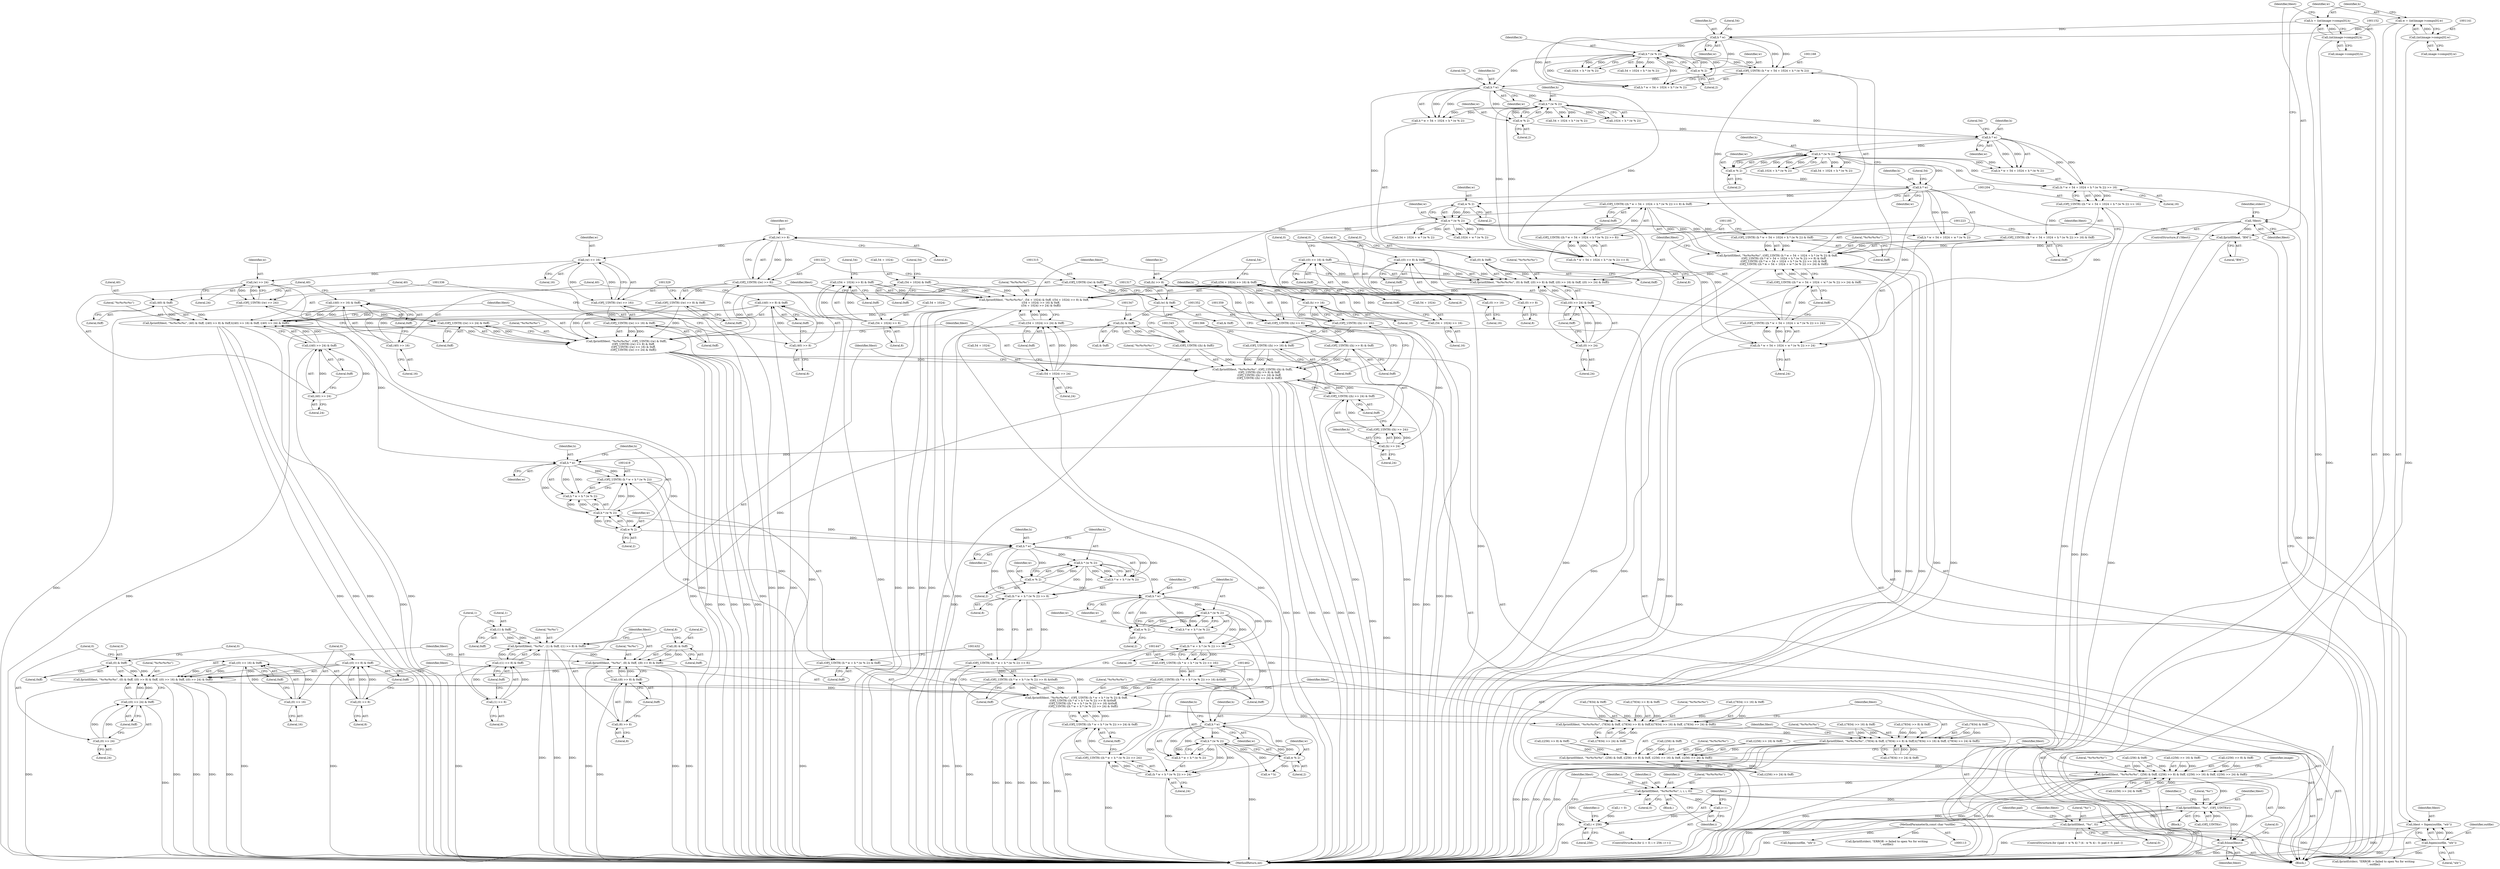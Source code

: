digraph "0_openjpeg_15f081c89650dccee4aa4ae66f614c3fdb268767_3@API" {
"1001414" [label="(Call,fprintf(fdest, \"%c%c%c%c\", (OPJ_UINT8) (h * w + h * (w % 2)) & 0xff,\n                (OPJ_UINT8) ((h * w + h * (w % 2)) >> 8) &\t0xff,\n                (OPJ_UINT8) ((h * w + h * (w % 2)) >> 16) &\t0xff,\n                (OPJ_UINT8) ((h * w + h * (w % 2)) >> 24) & 0xff))"];
"1001393" [label="(Call,fprintf(fdest, \"%c%c%c%c\", (0) & 0xff, ((0) >> 8) & 0xff, ((0) >> 16) & 0xff, ((0) >> 24) & 0xff))"];
"1001382" [label="(Call,fprintf(fdest, \"%c%c\", (8) & 0xff, ((8) >> 8) & 0xff))"];
"1001371" [label="(Call,fprintf(fdest, \"%c%c\", (1) & 0xff, ((1) >> 8) & 0xff))"];
"1001341" [label="(Call,fprintf(fdest, \"%c%c%c%c\", (OPJ_UINT8) ((h) & 0xff),\n                (OPJ_UINT8) ((h) >> 8) & 0xff,\n                (OPJ_UINT8) ((h) >> 16) & 0xff,\n                (OPJ_UINT8) ((h) >> 24) & 0xff))"];
"1001311" [label="(Call,fprintf(fdest, \"%c%c%c%c\", (OPJ_UINT8) ((w) & 0xff),\n                (OPJ_UINT8) ((w) >> 8) & 0xff,\n                (OPJ_UINT8) ((w) >> 16) & 0xff,\n                (OPJ_UINT8) ((w) >> 24) & 0xff))"];
"1001290" [label="(Call,fprintf(fdest, \"%c%c%c%c\", (40) & 0xff, ((40) >> 8) & 0xff,\t((40) >> 16) & 0xff, ((40) >> 24) & 0xff))"];
"1001261" [label="(Call,fprintf(fdest, \"%c%c%c%c\", (54 + 1024) & 0xff, ((54 + 1024) >> 8) & 0xff,\n                ((54 + 1024) >> 16) & 0xff,\n                ((54 + 1024) >> 24) & 0xff))"];
"1001240" [label="(Call,fprintf(fdest, \"%c%c%c%c\", (0) & 0xff, ((0) >> 8) & 0xff, ((0) >> 16) & 0xff, ((0) >> 24) & 0xff))"];
"1001163" [label="(Call,fprintf(fdest, \"%c%c%c%c\", (OPJ_UINT8) (h * w + 54 + 1024 + h * (w % 2)) & 0xff,\n                (OPJ_UINT8) ((h * w + 54 + 1024 + h * (w % 2)) >> 8) & 0xff,\n                (OPJ_UINT8) ((h * w + 54 + 1024 + h * (w % 2)) >> 16) & 0xff,\n                (OPJ_UINT8) ((h * w + 54 + 1024 + w * (w % 2)) >> 24) & 0xff))"];
"1001160" [label="(Call,fprintf(fdest, \"BM\"))"];
"1001129" [label="(Call,!fdest)"];
"1001123" [label="(Call,fdest = fopen(outfile, \"wb\"))"];
"1001125" [label="(Call,fopen(outfile, \"wb\"))"];
"1000115" [label="(MethodParameterIn,const char *outfile)"];
"1001166" [label="(Call,(OPJ_UINT8) (h * w + 54 + 1024 + h * (w % 2)) & 0xff)"];
"1001167" [label="(Call,(OPJ_UINT8) (h * w + 54 + 1024 + h * (w % 2)))"];
"1001170" [label="(Call,h * w)"];
"1001149" [label="(Call,h = (int)image->comps[0].h)"];
"1001151" [label="(Call,(int)image->comps[0].h)"];
"1001138" [label="(Call,w = (int)image->comps[0].w)"];
"1001140" [label="(Call,(int)image->comps[0].w)"];
"1001177" [label="(Call,h * (w % 2))"];
"1001179" [label="(Call,w % 2)"];
"1001183" [label="(Call,(OPJ_UINT8) ((h * w + 54 + 1024 + h * (w % 2)) >> 8) & 0xff)"];
"1001184" [label="(Call,(OPJ_UINT8) ((h * w + 54 + 1024 + h * (w % 2)) >> 8))"];
"1001186" [label="(Call,(h * w + 54 + 1024 + h * (w % 2)) >> 8)"];
"1001188" [label="(Call,h * w)"];
"1001195" [label="(Call,h * (w % 2))"];
"1001197" [label="(Call,w % 2)"];
"1001202" [label="(Call,(OPJ_UINT8) ((h * w + 54 + 1024 + h * (w % 2)) >> 16) & 0xff)"];
"1001203" [label="(Call,(OPJ_UINT8) ((h * w + 54 + 1024 + h * (w % 2)) >> 16))"];
"1001205" [label="(Call,(h * w + 54 + 1024 + h * (w % 2)) >> 16)"];
"1001207" [label="(Call,h * w)"];
"1001214" [label="(Call,h * (w % 2))"];
"1001216" [label="(Call,w % 2)"];
"1001221" [label="(Call,(OPJ_UINT8) ((h * w + 54 + 1024 + w * (w % 2)) >> 24) & 0xff)"];
"1001222" [label="(Call,(OPJ_UINT8) ((h * w + 54 + 1024 + w * (w % 2)) >> 24))"];
"1001224" [label="(Call,(h * w + 54 + 1024 + w * (w % 2)) >> 24)"];
"1001226" [label="(Call,h * w)"];
"1001233" [label="(Call,w * (w % 2))"];
"1001235" [label="(Call,w % 2)"];
"1001243" [label="(Call,(0) & 0xff)"];
"1001246" [label="(Call,((0) >> 8) & 0xff)"];
"1001247" [label="(Call,(0) >> 8)"];
"1001251" [label="(Call,((0) >> 16) & 0xff)"];
"1001252" [label="(Call,(0) >> 16)"];
"1001256" [label="(Call,((0) >> 24) & 0xff)"];
"1001257" [label="(Call,(0) >> 24)"];
"1001264" [label="(Call,(54 + 1024) & 0xff)"];
"1001269" [label="(Call,((54 + 1024) >> 8) & 0xff)"];
"1001270" [label="(Call,(54 + 1024) >> 8)"];
"1001276" [label="(Call,((54 + 1024) >> 16) & 0xff)"];
"1001277" [label="(Call,(54 + 1024) >> 16)"];
"1001283" [label="(Call,((54 + 1024) >> 24) & 0xff)"];
"1001284" [label="(Call,(54 + 1024) >> 24)"];
"1001293" [label="(Call,(40) & 0xff)"];
"1001296" [label="(Call,((40) >> 8) & 0xff)"];
"1001297" [label="(Call,(40) >> 8)"];
"1001301" [label="(Call,((40) >> 16) & 0xff)"];
"1001302" [label="(Call,(40) >> 16)"];
"1001306" [label="(Call,((40) >> 24) & 0xff)"];
"1001307" [label="(Call,(40) >> 24)"];
"1001314" [label="(Call,(OPJ_UINT8) ((w) & 0xff))"];
"1001316" [label="(Call,(w) & 0xff)"];
"1001320" [label="(Call,(OPJ_UINT8) ((w) >> 8) & 0xff)"];
"1001321" [label="(Call,(OPJ_UINT8) ((w) >> 8))"];
"1001323" [label="(Call,(w) >> 8)"];
"1001327" [label="(Call,(OPJ_UINT8) ((w) >> 16) & 0xff)"];
"1001328" [label="(Call,(OPJ_UINT8) ((w) >> 16))"];
"1001330" [label="(Call,(w) >> 16)"];
"1001334" [label="(Call,(OPJ_UINT8) ((w) >> 24) & 0xff)"];
"1001335" [label="(Call,(OPJ_UINT8) ((w) >> 24))"];
"1001337" [label="(Call,(w) >> 24)"];
"1001344" [label="(Call,(OPJ_UINT8) ((h) & 0xff))"];
"1001346" [label="(Call,(h) & 0xff)"];
"1001350" [label="(Call,(OPJ_UINT8) ((h) >> 8) & 0xff)"];
"1001351" [label="(Call,(OPJ_UINT8) ((h) >> 8))"];
"1001353" [label="(Call,(h) >> 8)"];
"1001357" [label="(Call,(OPJ_UINT8) ((h) >> 16) & 0xff)"];
"1001358" [label="(Call,(OPJ_UINT8) ((h) >> 16))"];
"1001360" [label="(Call,(h) >> 16)"];
"1001364" [label="(Call,(OPJ_UINT8) ((h) >> 24) & 0xff)"];
"1001365" [label="(Call,(OPJ_UINT8) ((h) >> 24))"];
"1001367" [label="(Call,(h) >> 24)"];
"1001374" [label="(Call,(1) & 0xff)"];
"1001377" [label="(Call,((1) >> 8) & 0xff)"];
"1001378" [label="(Call,(1) >> 8)"];
"1001385" [label="(Call,(8) & 0xff)"];
"1001388" [label="(Call,((8) >> 8) & 0xff)"];
"1001389" [label="(Call,(8) >> 8)"];
"1001396" [label="(Call,(0) & 0xff)"];
"1001399" [label="(Call,((0) >> 8) & 0xff)"];
"1001400" [label="(Call,(0) >> 8)"];
"1001404" [label="(Call,((0) >> 16) & 0xff)"];
"1001405" [label="(Call,(0) >> 16)"];
"1001409" [label="(Call,((0) >> 24) & 0xff)"];
"1001410" [label="(Call,(0) >> 24)"];
"1001417" [label="(Call,(OPJ_UINT8) (h * w + h * (w % 2)) & 0xff)"];
"1001418" [label="(Call,(OPJ_UINT8) (h * w + h * (w % 2)))"];
"1001421" [label="(Call,h * w)"];
"1001424" [label="(Call,h * (w % 2))"];
"1001426" [label="(Call,w % 2)"];
"1001430" [label="(Call,(OPJ_UINT8) ((h * w + h * (w % 2)) >> 8) &\t0xff)"];
"1001431" [label="(Call,(OPJ_UINT8) ((h * w + h * (w % 2)) >> 8))"];
"1001433" [label="(Call,(h * w + h * (w % 2)) >> 8)"];
"1001435" [label="(Call,h * w)"];
"1001438" [label="(Call,h * (w % 2))"];
"1001440" [label="(Call,w % 2)"];
"1001445" [label="(Call,(OPJ_UINT8) ((h * w + h * (w % 2)) >> 16) &\t0xff)"];
"1001446" [label="(Call,(OPJ_UINT8) ((h * w + h * (w % 2)) >> 16))"];
"1001448" [label="(Call,(h * w + h * (w % 2)) >> 16)"];
"1001450" [label="(Call,h * w)"];
"1001453" [label="(Call,h * (w % 2))"];
"1001455" [label="(Call,w % 2)"];
"1001460" [label="(Call,(OPJ_UINT8) ((h * w + h * (w % 2)) >> 24) & 0xff)"];
"1001461" [label="(Call,(OPJ_UINT8) ((h * w + h * (w % 2)) >> 24))"];
"1001463" [label="(Call,(h * w + h * (w % 2)) >> 24)"];
"1001465" [label="(Call,h * w)"];
"1001468" [label="(Call,h * (w % 2))"];
"1001470" [label="(Call,w % 2)"];
"1001475" [label="(Call,fprintf(fdest, \"%c%c%c%c\", (7834) & 0xff, ((7834) >> 8) & 0xff,\t((7834) >> 16) & 0xff, ((7834) >> 24) & 0xff))"];
"1001496" [label="(Call,fprintf(fdest, \"%c%c%c%c\", (7834) & 0xff, ((7834) >> 8) & 0xff,\t((7834) >> 16) & 0xff, ((7834) >> 24) & 0xff))"];
"1001517" [label="(Call,fprintf(fdest, \"%c%c%c%c\", (256) & 0xff, ((256) >> 8) & 0xff, ((256) >> 16) & 0xff, ((256) >> 24) & 0xff))"];
"1001538" [label="(Call,fprintf(fdest, \"%c%c%c%c\", (256) & 0xff, ((256) >> 8) & 0xff, ((256) >> 16) & 0xff, ((256) >> 24) & 0xff))"];
"1001606" [label="(Call,fprintf(fdest, \"%c%c%c%c\", i, i, i, 0))"];
"1001603" [label="(Call,i++)"];
"1001600" [label="(Call,i < 256)"];
"1001702" [label="(Call,fprintf(fdest, \"%c\", (OPJ_UINT8)r))"];
"1001735" [label="(Call,fprintf(fdest, \"%c\", 0))"];
"1001739" [label="(Call,fclose(fdest))"];
"1001192" [label="(Literal,54)"];
"1001416" [label="(Literal,\"%c%c%c%c\")"];
"1001737" [label="(Literal,\"%c\")"];
"1001496" [label="(Call,fprintf(fdest, \"%c%c%c%c\", (7834) & 0xff, ((7834) >> 8) & 0xff,\t((7834) >> 16) & 0xff, ((7834) >> 24) & 0xff))"];
"1001124" [label="(Identifier,fdest)"];
"1001541" [label="(Call,(256) & 0xff)"];
"1001228" [label="(Identifier,w)"];
"1001125" [label="(Call,fopen(outfile, \"wb\"))"];
"1001227" [label="(Identifier,h)"];
"1001212" [label="(Call,1024 + h * (w % 2))"];
"1001421" [label="(Call,h * w)"];
"1001615" [label="(Identifier,i)"];
"1001164" [label="(Identifier,fdest)"];
"1001169" [label="(Call,h * w + 54 + 1024 + h * (w % 2))"];
"1001253" [label="(Literal,0)"];
"1001293" [label="(Call,(40) & 0xff)"];
"1001497" [label="(Identifier,fdest)"];
"1001200" [label="(Literal,8)"];
"1001499" [label="(Call,(7834) & 0xff)"];
"1001367" [label="(Call,(h) >> 24)"];
"1001423" [label="(Identifier,w)"];
"1001257" [label="(Call,(0) >> 24)"];
"1001540" [label="(Literal,\"%c%c%c%c\")"];
"1001425" [label="(Identifier,h)"];
"1001165" [label="(Literal,\"%c%c%c%c\")"];
"1001703" [label="(Identifier,fdest)"];
"1001292" [label="(Literal,\"%c%c%c%c\")"];
"1001274" [label="(Literal,8)"];
"1001339" [label="(Literal,24)"];
"1001434" [label="(Call,h * w + h * (w % 2))"];
"1001163" [label="(Call,fprintf(fdest, \"%c%c%c%c\", (OPJ_UINT8) (h * w + 54 + 1024 + h * (w % 2)) & 0xff,\n                (OPJ_UINT8) ((h * w + 54 + 1024 + h * (w % 2)) >> 8) & 0xff,\n                (OPJ_UINT8) ((h * w + 54 + 1024 + h * (w % 2)) >> 16) & 0xff,\n                (OPJ_UINT8) ((h * w + 54 + 1024 + w * (w % 2)) >> 24) & 0xff))"];
"1000256" [label="(Call,fopen(outfile, \"wb\"))"];
"1001467" [label="(Identifier,w)"];
"1001384" [label="(Literal,\"%c%c\")"];
"1001199" [label="(Literal,2)"];
"1001271" [label="(Call,54 + 1024)"];
"1001351" [label="(Call,(OPJ_UINT8) ((h) >> 8))"];
"1001203" [label="(Call,(OPJ_UINT8) ((h * w + 54 + 1024 + h * (w % 2)) >> 16))"];
"1001478" [label="(Call,(7834) & 0xff)"];
"1001518" [label="(Identifier,fdest)"];
"1001378" [label="(Call,(1) >> 8)"];
"1001314" [label="(Call,(OPJ_UINT8) ((w) & 0xff))"];
"1001202" [label="(Call,(OPJ_UINT8) ((h * w + 54 + 1024 + h * (w % 2)) >> 16) & 0xff)"];
"1001383" [label="(Identifier,fdest)"];
"1001335" [label="(Call,(OPJ_UINT8) ((w) >> 24))"];
"1001498" [label="(Literal,\"%c%c%c%c\")"];
"1001348" [label="(Call,& 0xff)"];
"1001153" [label="(Call,image->comps[0].h)"];
"1001431" [label="(Call,(OPJ_UINT8) ((h * w + h * (w % 2)) >> 8))"];
"1001245" [label="(Literal,0xff)"];
"1001196" [label="(Identifier,h)"];
"1001297" [label="(Call,(40) >> 8)"];
"1001405" [label="(Call,(0) >> 16)"];
"1001481" [label="(Call,((7834) >> 8) & 0xff)"];
"1001285" [label="(Call,54 + 1024)"];
"1001128" [label="(ControlStructure,if (!fdest))"];
"1001350" [label="(Call,(OPJ_UINT8) ((h) >> 8) & 0xff)"];
"1001244" [label="(Literal,0)"];
"1001256" [label="(Call,((0) >> 24) & 0xff)"];
"1001426" [label="(Call,w % 2)"];
"1001624" [label="(Block,)"];
"1001222" [label="(Call,(OPJ_UINT8) ((h * w + 54 + 1024 + w * (w % 2)) >> 24))"];
"1001275" [label="(Literal,0xff)"];
"1001360" [label="(Call,(h) >> 16)"];
"1001160" [label="(Call,fprintf(fdest, \"BM\"))"];
"1001183" [label="(Call,(OPJ_UINT8) ((h * w + 54 + 1024 + h * (w % 2)) >> 8) & 0xff)"];
"1001198" [label="(Identifier,w)"];
"1001259" [label="(Literal,24)"];
"1001413" [label="(Literal,0xff)"];
"1001474" [label="(Literal,0xff)"];
"1001402" [label="(Literal,8)"];
"1001265" [label="(Call,54 + 1024)"];
"1001133" [label="(Identifier,stderr)"];
"1001161" [label="(Identifier,fdest)"];
"1001377" [label="(Call,((1) >> 8) & 0xff)"];
"1001420" [label="(Call,h * w + h * (w % 2))"];
"1001140" [label="(Call,(int)image->comps[0].w)"];
"1001229" [label="(Call,54 + 1024 + w * (w % 2))"];
"1001288" [label="(Literal,24)"];
"1001251" [label="(Call,((0) >> 16) & 0xff)"];
"1001358" [label="(Call,(OPJ_UINT8) ((h) >> 16))"];
"1001209" [label="(Identifier,w)"];
"1001554" [label="(Call,((256) >> 24) & 0xff)"];
"1001231" [label="(Call,1024 + w * (w % 2))"];
"1001289" [label="(Literal,0xff)"];
"1001219" [label="(Literal,16)"];
"1001395" [label="(Literal,\"%c%c%c%c\")"];
"1001507" [label="(Call,((7834) >> 16) & 0xff)"];
"1001386" [label="(Literal,8)"];
"1001717" [label="(ControlStructure,for ((pad = w % 4) ? (4 - w % 4) : 0; pad > 0; pad--))"];
"1001182" [label="(Literal,0xff)"];
"1001283" [label="(Call,((54 + 1024) >> 24) & 0xff)"];
"1001452" [label="(Identifier,w)"];
"1001270" [label="(Call,(54 + 1024) >> 8)"];
"1001248" [label="(Literal,0)"];
"1001502" [label="(Call,((7834) >> 8) & 0xff)"];
"1001429" [label="(Literal,0xff)"];
"1001341" [label="(Call,fprintf(fdest, \"%c%c%c%c\", (OPJ_UINT8) ((h) & 0xff),\n                (OPJ_UINT8) ((h) >> 8) & 0xff,\n                (OPJ_UINT8) ((h) >> 16) & 0xff,\n                (OPJ_UINT8) ((h) >> 24) & 0xff))"];
"1001323" [label="(Call,(w) >> 8)"];
"1001449" [label="(Call,h * w + h * (w % 2))"];
"1001539" [label="(Identifier,fdest)"];
"1001455" [label="(Call,w % 2)"];
"1001407" [label="(Literal,16)"];
"1001252" [label="(Call,(0) >> 16)"];
"1001412" [label="(Literal,24)"];
"1001739" [label="(Call,fclose(fdest))"];
"1001342" [label="(Identifier,fdest)"];
"1001371" [label="(Call,fprintf(fdest, \"%c%c\", (1) & 0xff, ((1) >> 8) & 0xff))"];
"1001142" [label="(Call,image->comps[0].w)"];
"1001290" [label="(Call,fprintf(fdest, \"%c%c%c%c\", (40) & 0xff, ((40) >> 8) & 0xff,\t((40) >> 16) & 0xff, ((40) >> 24) & 0xff))"];
"1001380" [label="(Literal,8)"];
"1001181" [label="(Literal,2)"];
"1001308" [label="(Literal,40)"];
"1001712" [label="(Identifier,i)"];
"1001241" [label="(Identifier,fdest)"];
"1001325" [label="(Literal,8)"];
"1001437" [label="(Identifier,w)"];
"1001602" [label="(Literal,256)"];
"1001368" [label="(Identifier,h)"];
"1001415" [label="(Identifier,fdest)"];
"1001340" [label="(Literal,0xff)"];
"1001238" [label="(Literal,24)"];
"1001387" [label="(Literal,0xff)"];
"1001470" [label="(Call,w % 2)"];
"1001512" [label="(Call,((7834) >> 24) & 0xff)"];
"1001149" [label="(Call,h = (int)image->comps[0].h)"];
"1001130" [label="(Identifier,fdest)"];
"1001175" [label="(Call,1024 + h * (w % 2))"];
"1001263" [label="(Literal,\"%c%c%c%c\")"];
"1001533" [label="(Call,((256) >> 24) & 0xff)"];
"1001320" [label="(Call,(OPJ_UINT8) ((w) >> 8) & 0xff)"];
"1001743" [label="(MethodReturn,int)"];
"1001406" [label="(Literal,0)"];
"1001363" [label="(Literal,0xff)"];
"1001606" [label="(Call,fprintf(fdest, \"%c%c%c%c\", i, i, i, 0))"];
"1001491" [label="(Call,((7834) >> 24) & 0xff)"];
"1001608" [label="(Literal,\"%c%c%c%c\")"];
"1001520" [label="(Call,(256) & 0xff)"];
"1001365" [label="(Call,(OPJ_UINT8) ((h) >> 24))"];
"1001201" [label="(Literal,0xff)"];
"1001433" [label="(Call,(h * w + h * (w % 2)) >> 8)"];
"1001357" [label="(Call,(OPJ_UINT8) ((h) >> 16) & 0xff)"];
"1001328" [label="(Call,(OPJ_UINT8) ((w) >> 16))"];
"1001424" [label="(Call,h * (w % 2))"];
"1001132" [label="(Call,fprintf(stderr, \"ERROR -> failed to open %s for writing\n\", outfile))"];
"1001398" [label="(Literal,0xff)"];
"1001127" [label="(Literal,\"wb\")"];
"1001393" [label="(Call,fprintf(fdest, \"%c%c%c%c\", (0) & 0xff, ((0) >> 8) & 0xff, ((0) >> 16) & 0xff, ((0) >> 24) & 0xff))"];
"1001191" [label="(Call,54 + 1024 + h * (w % 2))"];
"1001418" [label="(Call,(OPJ_UINT8) (h * w + h * (w % 2)))"];
"1001742" [label="(Literal,0)"];
"1001301" [label="(Call,((40) >> 16) & 0xff)"];
"1001211" [label="(Literal,54)"];
"1001549" [label="(Call,((256) >> 16) & 0xff)"];
"1001477" [label="(Literal,\"%c%c%c%c\")"];
"1001215" [label="(Identifier,h)"];
"1001225" [label="(Call,h * w + 54 + 1024 + w * (w % 2))"];
"1001311" [label="(Call,fprintf(fdest, \"%c%c%c%c\", (OPJ_UINT8) ((w) & 0xff),\n                (OPJ_UINT8) ((w) >> 8) & 0xff,\n                (OPJ_UINT8) ((w) >> 16) & 0xff,\n                (OPJ_UINT8) ((w) >> 24) & 0xff))"];
"1001390" [label="(Literal,8)"];
"1001382" [label="(Call,fprintf(fdest, \"%c%c\", (8) & 0xff, ((8) >> 8) & 0xff))"];
"1001439" [label="(Identifier,h)"];
"1001450" [label="(Call,h * w)"];
"1001376" [label="(Literal,0xff)"];
"1001422" [label="(Identifier,h)"];
"1001210" [label="(Call,54 + 1024 + h * (w % 2))"];
"1001356" [label="(Literal,0xff)"];
"1001475" [label="(Call,fprintf(fdest, \"%c%c%c%c\", (7834) & 0xff, ((7834) >> 8) & 0xff,\t((7834) >> 16) & 0xff, ((7834) >> 24) & 0xff))"];
"1001372" [label="(Identifier,fdest)"];
"1001600" [label="(Call,i < 256)"];
"1001246" [label="(Call,((0) >> 8) & 0xff)"];
"1001611" [label="(Identifier,i)"];
"1001206" [label="(Call,h * w + 54 + 1024 + h * (w % 2))"];
"1001122" [label="(Block,)"];
"1001385" [label="(Call,(8) & 0xff)"];
"1001381" [label="(Literal,0xff)"];
"1001332" [label="(Literal,16)"];
"1001190" [label="(Identifier,w)"];
"1001338" [label="(Identifier,w)"];
"1001236" [label="(Identifier,w)"];
"1001337" [label="(Call,(w) >> 24)"];
"1001331" [label="(Identifier,w)"];
"1001234" [label="(Identifier,w)"];
"1001295" [label="(Literal,0xff)"];
"1001258" [label="(Literal,0)"];
"1001126" [label="(Identifier,outfile)"];
"1001408" [label="(Literal,0xff)"];
"1001604" [label="(Identifier,i)"];
"1001216" [label="(Call,w % 2)"];
"1001476" [label="(Identifier,fdest)"];
"1001260" [label="(Literal,0xff)"];
"1001603" [label="(Call,i++)"];
"1001276" [label="(Call,((54 + 1024) >> 16) & 0xff)"];
"1001596" [label="(ControlStructure,for (i = 0; i < 256; i++))"];
"1001456" [label="(Identifier,w)"];
"1001391" [label="(Literal,8)"];
"1001735" [label="(Call,fprintf(fdest, \"%c\", 0))"];
"1001330" [label="(Call,(w) >> 16)"];
"1001597" [label="(Call,i = 0)"];
"1001473" [label="(Literal,24)"];
"1001442" [label="(Literal,2)"];
"1001302" [label="(Call,(40) >> 16)"];
"1001247" [label="(Call,(0) >> 8)"];
"1001226" [label="(Call,h * w)"];
"1001264" [label="(Call,(54 + 1024) & 0xff)"];
"1001472" [label="(Literal,2)"];
"1001458" [label="(Literal,16)"];
"1001538" [label="(Call,fprintf(fdest, \"%c%c%c%c\", (256) & 0xff, ((256) >> 8) & 0xff, ((256) >> 16) & 0xff, ((256) >> 24) & 0xff))"];
"1001463" [label="(Call,(h * w + h * (w % 2)) >> 24)"];
"1001609" [label="(Identifier,i)"];
"1001430" [label="(Call,(OPJ_UINT8) ((h * w + h * (w % 2)) >> 8) &\t0xff)"];
"1001370" [label="(Literal,0xff)"];
"1001303" [label="(Literal,40)"];
"1001411" [label="(Literal,0)"];
"1001343" [label="(Literal,\"%c%c%c%c\")"];
"1001278" [label="(Call,54 + 1024)"];
"1001240" [label="(Call,fprintf(fdest, \"%c%c%c%c\", (0) & 0xff, ((0) >> 8) & 0xff, ((0) >> 16) & 0xff, ((0) >> 24) & 0xff))"];
"1001268" [label="(Literal,0xff)"];
"1001166" [label="(Call,(OPJ_UINT8) (h * w + 54 + 1024 + h * (w % 2)) & 0xff)"];
"1001195" [label="(Call,h * (w % 2))"];
"1001299" [label="(Literal,8)"];
"1001346" [label="(Call,(h) & 0xff)"];
"1001217" [label="(Identifier,w)"];
"1001457" [label="(Literal,2)"];
"1001207" [label="(Call,h * w)"];
"1001702" [label="(Call,fprintf(fdest, \"%c\", (OPJ_UINT8)r))"];
"1001139" [label="(Identifier,w)"];
"1001326" [label="(Literal,0xff)"];
"1001460" [label="(Call,(OPJ_UINT8) ((h * w + h * (w % 2)) >> 24) & 0xff)"];
"1001401" [label="(Literal,0)"];
"1001242" [label="(Literal,\"%c%c%c%c\")"];
"1001403" [label="(Literal,0xff)"];
"1001300" [label="(Literal,0xff)"];
"1001344" [label="(Call,(OPJ_UINT8) ((h) & 0xff))"];
"1001519" [label="(Literal,\"%c%c%c%c\")"];
"1001392" [label="(Literal,0xff)"];
"1001705" [label="(Call,(OPJ_UINT8)r)"];
"1001189" [label="(Identifier,h)"];
"1001186" [label="(Call,(h * w + 54 + 1024 + h * (w % 2)) >> 8)"];
"1001436" [label="(Identifier,h)"];
"1001305" [label="(Literal,0xff)"];
"1001277" [label="(Call,(54 + 1024) >> 16)"];
"1001353" [label="(Call,(h) >> 8)"];
"1001324" [label="(Identifier,w)"];
"1001309" [label="(Literal,24)"];
"1001177" [label="(Call,h * (w % 2))"];
"1001369" [label="(Literal,24)"];
"1001414" [label="(Call,fprintf(fdest, \"%c%c%c%c\", (OPJ_UINT8) (h * w + h * (w % 2)) & 0xff,\n                (OPJ_UINT8) ((h * w + h * (w % 2)) >> 8) &\t0xff,\n                (OPJ_UINT8) ((h * w + h * (w % 2)) >> 16) &\t0xff,\n                (OPJ_UINT8) ((h * w + h * (w % 2)) >> 24) & 0xff))"];
"1001334" [label="(Call,(OPJ_UINT8) ((w) >> 24) & 0xff)"];
"1001239" [label="(Literal,0xff)"];
"1001440" [label="(Call,w % 2)"];
"1001409" [label="(Call,((0) >> 24) & 0xff)"];
"1001167" [label="(Call,(OPJ_UINT8) (h * w + 54 + 1024 + h * (w % 2)))"];
"1001230" [label="(Literal,54)"];
"1001435" [label="(Call,h * w)"];
"1001544" [label="(Call,((256) >> 8) & 0xff)"];
"1001461" [label="(Call,(OPJ_UINT8) ((h * w + h * (w % 2)) >> 24))"];
"1001218" [label="(Literal,2)"];
"1001373" [label="(Literal,\"%c%c\")"];
"1001333" [label="(Literal,0xff)"];
"1001151" [label="(Call,(int)image->comps[0].h)"];
"1001312" [label="(Identifier,fdest)"];
"1001444" [label="(Literal,0xff)"];
"1001172" [label="(Identifier,w)"];
"1001399" [label="(Call,((0) >> 8) & 0xff)"];
"1001284" [label="(Call,(54 + 1024) >> 24)"];
"1001417" [label="(Call,(OPJ_UINT8) (h * w + h * (w % 2)) & 0xff)"];
"1001379" [label="(Literal,1)"];
"1001471" [label="(Identifier,w)"];
"1001465" [label="(Call,h * w)"];
"1001734" [label="(Identifier,pad)"];
"1001261" [label="(Call,fprintf(fdest, \"%c%c%c%c\", (54 + 1024) & 0xff, ((54 + 1024) >> 8) & 0xff,\n                ((54 + 1024) >> 16) & 0xff,\n                ((54 + 1024) >> 24) & 0xff))"];
"1001564" [label="(Identifier,image)"];
"1001187" [label="(Call,h * w + 54 + 1024 + h * (w % 2))"];
"1001272" [label="(Literal,54)"];
"1001281" [label="(Literal,16)"];
"1001269" [label="(Call,((54 + 1024) >> 8) & 0xff)"];
"1001129" [label="(Call,!fdest)"];
"1001170" [label="(Call,h * w)"];
"1001214" [label="(Call,h * (w % 2))"];
"1001262" [label="(Identifier,fdest)"];
"1001410" [label="(Call,(0) >> 24)"];
"1001374" [label="(Call,(1) & 0xff)"];
"1001174" [label="(Literal,54)"];
"1001443" [label="(Literal,8)"];
"1001354" [label="(Identifier,h)"];
"1001235" [label="(Call,w % 2)"];
"1001394" [label="(Identifier,fdest)"];
"1001179" [label="(Call,w % 2)"];
"1001188" [label="(Call,h * w)"];
"1001364" [label="(Call,(OPJ_UINT8) ((h) >> 24) & 0xff)"];
"1001243" [label="(Call,(0) & 0xff)"];
"1001220" [label="(Literal,0xff)"];
"1001517" [label="(Call,fprintf(fdest, \"%c%c%c%c\", (256) & 0xff, ((256) >> 8) & 0xff, ((256) >> 16) & 0xff, ((256) >> 24) & 0xff))"];
"1001355" [label="(Literal,8)"];
"1001180" [label="(Identifier,w)"];
"1001528" [label="(Call,((256) >> 16) & 0xff)"];
"1001138" [label="(Call,w = (int)image->comps[0].w)"];
"1001389" [label="(Call,(8) >> 8)"];
"1001466" [label="(Identifier,h)"];
"1001464" [label="(Call,h * w + h * (w % 2))"];
"1001313" [label="(Literal,\"%c%c%c%c\")"];
"1001451" [label="(Identifier,h)"];
"1001397" [label="(Literal,0)"];
"1001362" [label="(Literal,16)"];
"1001306" [label="(Call,((40) >> 24) & 0xff)"];
"1001446" [label="(Call,(OPJ_UINT8) ((h * w + h * (w % 2)) >> 16))"];
"1001254" [label="(Literal,16)"];
"1001454" [label="(Identifier,h)"];
"1001296" [label="(Call,((40) >> 8) & 0xff)"];
"1001173" [label="(Call,54 + 1024 + h * (w % 2))"];
"1001704" [label="(Literal,\"%c\")"];
"1001307" [label="(Call,(40) >> 24)"];
"1001601" [label="(Identifier,i)"];
"1001396" [label="(Call,(0) & 0xff)"];
"1001294" [label="(Literal,40)"];
"1001286" [label="(Literal,54)"];
"1001738" [label="(Literal,0)"];
"1001249" [label="(Literal,8)"];
"1001282" [label="(Literal,0xff)"];
"1001184" [label="(Call,(OPJ_UINT8) ((h * w + 54 + 1024 + h * (w % 2)) >> 8))"];
"1001221" [label="(Call,(OPJ_UINT8) ((h * w + 54 + 1024 + w * (w % 2)) >> 24) & 0xff)"];
"1001291" [label="(Identifier,fdest)"];
"1001448" [label="(Call,(h * w + h * (w % 2)) >> 16)"];
"1001255" [label="(Literal,0xff)"];
"1000115" [label="(MethodParameterIn,const char *outfile)"];
"1001162" [label="(Literal,\"BM\")"];
"1001427" [label="(Identifier,w)"];
"1001237" [label="(Literal,2)"];
"1001318" [label="(Call,& 0xff)"];
"1001178" [label="(Identifier,h)"];
"1001321" [label="(Call,(OPJ_UINT8) ((w) >> 8))"];
"1001438" [label="(Call,h * (w % 2))"];
"1000263" [label="(Call,fprintf(stderr, \"ERROR -> failed to open %s for writing\n\", outfile))"];
"1001388" [label="(Call,((8) >> 8) & 0xff)"];
"1001459" [label="(Literal,0xff)"];
"1001171" [label="(Identifier,h)"];
"1001619" [label="(Call,w * h)"];
"1001605" [label="(Block,)"];
"1001453" [label="(Call,h * (w % 2))"];
"1001428" [label="(Literal,2)"];
"1001375" [label="(Literal,1)"];
"1001469" [label="(Identifier,h)"];
"1001224" [label="(Call,(h * w + 54 + 1024 + w * (w % 2)) >> 24)"];
"1001310" [label="(Literal,0xff)"];
"1001468" [label="(Call,h * (w % 2))"];
"1001736" [label="(Identifier,fdest)"];
"1001607" [label="(Identifier,fdest)"];
"1001400" [label="(Call,(0) >> 8)"];
"1001250" [label="(Literal,0xff)"];
"1001197" [label="(Call,w % 2)"];
"1001279" [label="(Literal,54)"];
"1001150" [label="(Identifier,h)"];
"1001441" [label="(Identifier,w)"];
"1001610" [label="(Identifier,i)"];
"1001740" [label="(Identifier,fdest)"];
"1001298" [label="(Literal,40)"];
"1001523" [label="(Call,((256) >> 8) & 0xff)"];
"1001304" [label="(Literal,16)"];
"1001361" [label="(Identifier,h)"];
"1001612" [label="(Literal,0)"];
"1001208" [label="(Identifier,h)"];
"1001327" [label="(Call,(OPJ_UINT8) ((w) >> 16) & 0xff)"];
"1001316" [label="(Call,(w) & 0xff)"];
"1001445" [label="(Call,(OPJ_UINT8) ((h * w + h * (w % 2)) >> 16) &\t0xff)"];
"1001193" [label="(Call,1024 + h * (w % 2))"];
"1001123" [label="(Call,fdest = fopen(outfile, \"wb\"))"];
"1001205" [label="(Call,(h * w + 54 + 1024 + h * (w % 2)) >> 16)"];
"1001233" [label="(Call,w * (w % 2))"];
"1001404" [label="(Call,((0) >> 16) & 0xff)"];
"1001486" [label="(Call,((7834) >> 16) & 0xff)"];
"1001414" -> "1001122"  [label="AST: "];
"1001414" -> "1001460"  [label="CFG: "];
"1001415" -> "1001414"  [label="AST: "];
"1001416" -> "1001414"  [label="AST: "];
"1001417" -> "1001414"  [label="AST: "];
"1001430" -> "1001414"  [label="AST: "];
"1001445" -> "1001414"  [label="AST: "];
"1001460" -> "1001414"  [label="AST: "];
"1001476" -> "1001414"  [label="CFG: "];
"1001414" -> "1001743"  [label="DDG: "];
"1001414" -> "1001743"  [label="DDG: "];
"1001414" -> "1001743"  [label="DDG: "];
"1001414" -> "1001743"  [label="DDG: "];
"1001414" -> "1001743"  [label="DDG: "];
"1001393" -> "1001414"  [label="DDG: "];
"1001417" -> "1001414"  [label="DDG: "];
"1001417" -> "1001414"  [label="DDG: "];
"1001430" -> "1001414"  [label="DDG: "];
"1001430" -> "1001414"  [label="DDG: "];
"1001445" -> "1001414"  [label="DDG: "];
"1001445" -> "1001414"  [label="DDG: "];
"1001460" -> "1001414"  [label="DDG: "];
"1001460" -> "1001414"  [label="DDG: "];
"1001414" -> "1001475"  [label="DDG: "];
"1001393" -> "1001122"  [label="AST: "];
"1001393" -> "1001409"  [label="CFG: "];
"1001394" -> "1001393"  [label="AST: "];
"1001395" -> "1001393"  [label="AST: "];
"1001396" -> "1001393"  [label="AST: "];
"1001399" -> "1001393"  [label="AST: "];
"1001404" -> "1001393"  [label="AST: "];
"1001409" -> "1001393"  [label="AST: "];
"1001415" -> "1001393"  [label="CFG: "];
"1001393" -> "1001743"  [label="DDG: "];
"1001393" -> "1001743"  [label="DDG: "];
"1001393" -> "1001743"  [label="DDG: "];
"1001393" -> "1001743"  [label="DDG: "];
"1001393" -> "1001743"  [label="DDG: "];
"1001382" -> "1001393"  [label="DDG: "];
"1001396" -> "1001393"  [label="DDG: "];
"1001396" -> "1001393"  [label="DDG: "];
"1001399" -> "1001393"  [label="DDG: "];
"1001399" -> "1001393"  [label="DDG: "];
"1001404" -> "1001393"  [label="DDG: "];
"1001404" -> "1001393"  [label="DDG: "];
"1001409" -> "1001393"  [label="DDG: "];
"1001409" -> "1001393"  [label="DDG: "];
"1001382" -> "1001122"  [label="AST: "];
"1001382" -> "1001388"  [label="CFG: "];
"1001383" -> "1001382"  [label="AST: "];
"1001384" -> "1001382"  [label="AST: "];
"1001385" -> "1001382"  [label="AST: "];
"1001388" -> "1001382"  [label="AST: "];
"1001394" -> "1001382"  [label="CFG: "];
"1001382" -> "1001743"  [label="DDG: "];
"1001382" -> "1001743"  [label="DDG: "];
"1001382" -> "1001743"  [label="DDG: "];
"1001371" -> "1001382"  [label="DDG: "];
"1001385" -> "1001382"  [label="DDG: "];
"1001385" -> "1001382"  [label="DDG: "];
"1001388" -> "1001382"  [label="DDG: "];
"1001388" -> "1001382"  [label="DDG: "];
"1001371" -> "1001122"  [label="AST: "];
"1001371" -> "1001377"  [label="CFG: "];
"1001372" -> "1001371"  [label="AST: "];
"1001373" -> "1001371"  [label="AST: "];
"1001374" -> "1001371"  [label="AST: "];
"1001377" -> "1001371"  [label="AST: "];
"1001383" -> "1001371"  [label="CFG: "];
"1001371" -> "1001743"  [label="DDG: "];
"1001371" -> "1001743"  [label="DDG: "];
"1001371" -> "1001743"  [label="DDG: "];
"1001341" -> "1001371"  [label="DDG: "];
"1001374" -> "1001371"  [label="DDG: "];
"1001374" -> "1001371"  [label="DDG: "];
"1001377" -> "1001371"  [label="DDG: "];
"1001377" -> "1001371"  [label="DDG: "];
"1001341" -> "1001122"  [label="AST: "];
"1001341" -> "1001364"  [label="CFG: "];
"1001342" -> "1001341"  [label="AST: "];
"1001343" -> "1001341"  [label="AST: "];
"1001344" -> "1001341"  [label="AST: "];
"1001350" -> "1001341"  [label="AST: "];
"1001357" -> "1001341"  [label="AST: "];
"1001364" -> "1001341"  [label="AST: "];
"1001372" -> "1001341"  [label="CFG: "];
"1001341" -> "1001743"  [label="DDG: "];
"1001341" -> "1001743"  [label="DDG: "];
"1001341" -> "1001743"  [label="DDG: "];
"1001341" -> "1001743"  [label="DDG: "];
"1001341" -> "1001743"  [label="DDG: "];
"1001311" -> "1001341"  [label="DDG: "];
"1001344" -> "1001341"  [label="DDG: "];
"1001350" -> "1001341"  [label="DDG: "];
"1001350" -> "1001341"  [label="DDG: "];
"1001357" -> "1001341"  [label="DDG: "];
"1001357" -> "1001341"  [label="DDG: "];
"1001364" -> "1001341"  [label="DDG: "];
"1001364" -> "1001341"  [label="DDG: "];
"1001311" -> "1001122"  [label="AST: "];
"1001311" -> "1001334"  [label="CFG: "];
"1001312" -> "1001311"  [label="AST: "];
"1001313" -> "1001311"  [label="AST: "];
"1001314" -> "1001311"  [label="AST: "];
"1001320" -> "1001311"  [label="AST: "];
"1001327" -> "1001311"  [label="AST: "];
"1001334" -> "1001311"  [label="AST: "];
"1001342" -> "1001311"  [label="CFG: "];
"1001311" -> "1001743"  [label="DDG: "];
"1001311" -> "1001743"  [label="DDG: "];
"1001311" -> "1001743"  [label="DDG: "];
"1001311" -> "1001743"  [label="DDG: "];
"1001311" -> "1001743"  [label="DDG: "];
"1001290" -> "1001311"  [label="DDG: "];
"1001314" -> "1001311"  [label="DDG: "];
"1001320" -> "1001311"  [label="DDG: "];
"1001320" -> "1001311"  [label="DDG: "];
"1001327" -> "1001311"  [label="DDG: "];
"1001327" -> "1001311"  [label="DDG: "];
"1001334" -> "1001311"  [label="DDG: "];
"1001334" -> "1001311"  [label="DDG: "];
"1001290" -> "1001122"  [label="AST: "];
"1001290" -> "1001306"  [label="CFG: "];
"1001291" -> "1001290"  [label="AST: "];
"1001292" -> "1001290"  [label="AST: "];
"1001293" -> "1001290"  [label="AST: "];
"1001296" -> "1001290"  [label="AST: "];
"1001301" -> "1001290"  [label="AST: "];
"1001306" -> "1001290"  [label="AST: "];
"1001312" -> "1001290"  [label="CFG: "];
"1001290" -> "1001743"  [label="DDG: "];
"1001290" -> "1001743"  [label="DDG: "];
"1001290" -> "1001743"  [label="DDG: "];
"1001290" -> "1001743"  [label="DDG: "];
"1001290" -> "1001743"  [label="DDG: "];
"1001261" -> "1001290"  [label="DDG: "];
"1001293" -> "1001290"  [label="DDG: "];
"1001293" -> "1001290"  [label="DDG: "];
"1001296" -> "1001290"  [label="DDG: "];
"1001296" -> "1001290"  [label="DDG: "];
"1001301" -> "1001290"  [label="DDG: "];
"1001301" -> "1001290"  [label="DDG: "];
"1001306" -> "1001290"  [label="DDG: "];
"1001306" -> "1001290"  [label="DDG: "];
"1001261" -> "1001122"  [label="AST: "];
"1001261" -> "1001283"  [label="CFG: "];
"1001262" -> "1001261"  [label="AST: "];
"1001263" -> "1001261"  [label="AST: "];
"1001264" -> "1001261"  [label="AST: "];
"1001269" -> "1001261"  [label="AST: "];
"1001276" -> "1001261"  [label="AST: "];
"1001283" -> "1001261"  [label="AST: "];
"1001291" -> "1001261"  [label="CFG: "];
"1001261" -> "1001743"  [label="DDG: "];
"1001261" -> "1001743"  [label="DDG: "];
"1001261" -> "1001743"  [label="DDG: "];
"1001261" -> "1001743"  [label="DDG: "];
"1001261" -> "1001743"  [label="DDG: "];
"1001240" -> "1001261"  [label="DDG: "];
"1001264" -> "1001261"  [label="DDG: "];
"1001264" -> "1001261"  [label="DDG: "];
"1001269" -> "1001261"  [label="DDG: "];
"1001269" -> "1001261"  [label="DDG: "];
"1001276" -> "1001261"  [label="DDG: "];
"1001276" -> "1001261"  [label="DDG: "];
"1001283" -> "1001261"  [label="DDG: "];
"1001283" -> "1001261"  [label="DDG: "];
"1001240" -> "1001122"  [label="AST: "];
"1001240" -> "1001256"  [label="CFG: "];
"1001241" -> "1001240"  [label="AST: "];
"1001242" -> "1001240"  [label="AST: "];
"1001243" -> "1001240"  [label="AST: "];
"1001246" -> "1001240"  [label="AST: "];
"1001251" -> "1001240"  [label="AST: "];
"1001256" -> "1001240"  [label="AST: "];
"1001262" -> "1001240"  [label="CFG: "];
"1001163" -> "1001240"  [label="DDG: "];
"1001243" -> "1001240"  [label="DDG: "];
"1001243" -> "1001240"  [label="DDG: "];
"1001246" -> "1001240"  [label="DDG: "];
"1001246" -> "1001240"  [label="DDG: "];
"1001251" -> "1001240"  [label="DDG: "];
"1001251" -> "1001240"  [label="DDG: "];
"1001256" -> "1001240"  [label="DDG: "];
"1001256" -> "1001240"  [label="DDG: "];
"1001163" -> "1001122"  [label="AST: "];
"1001163" -> "1001221"  [label="CFG: "];
"1001164" -> "1001163"  [label="AST: "];
"1001165" -> "1001163"  [label="AST: "];
"1001166" -> "1001163"  [label="AST: "];
"1001183" -> "1001163"  [label="AST: "];
"1001202" -> "1001163"  [label="AST: "];
"1001221" -> "1001163"  [label="AST: "];
"1001241" -> "1001163"  [label="CFG: "];
"1001163" -> "1001743"  [label="DDG: "];
"1001163" -> "1001743"  [label="DDG: "];
"1001163" -> "1001743"  [label="DDG: "];
"1001163" -> "1001743"  [label="DDG: "];
"1001163" -> "1001743"  [label="DDG: "];
"1001160" -> "1001163"  [label="DDG: "];
"1001166" -> "1001163"  [label="DDG: "];
"1001166" -> "1001163"  [label="DDG: "];
"1001183" -> "1001163"  [label="DDG: "];
"1001183" -> "1001163"  [label="DDG: "];
"1001202" -> "1001163"  [label="DDG: "];
"1001202" -> "1001163"  [label="DDG: "];
"1001221" -> "1001163"  [label="DDG: "];
"1001221" -> "1001163"  [label="DDG: "];
"1001160" -> "1001122"  [label="AST: "];
"1001160" -> "1001162"  [label="CFG: "];
"1001161" -> "1001160"  [label="AST: "];
"1001162" -> "1001160"  [label="AST: "];
"1001164" -> "1001160"  [label="CFG: "];
"1001160" -> "1001743"  [label="DDG: "];
"1001129" -> "1001160"  [label="DDG: "];
"1001129" -> "1001128"  [label="AST: "];
"1001129" -> "1001130"  [label="CFG: "];
"1001130" -> "1001129"  [label="AST: "];
"1001133" -> "1001129"  [label="CFG: "];
"1001139" -> "1001129"  [label="CFG: "];
"1001129" -> "1001743"  [label="DDG: "];
"1001129" -> "1001743"  [label="DDG: "];
"1001123" -> "1001129"  [label="DDG: "];
"1001123" -> "1001122"  [label="AST: "];
"1001123" -> "1001125"  [label="CFG: "];
"1001124" -> "1001123"  [label="AST: "];
"1001125" -> "1001123"  [label="AST: "];
"1001130" -> "1001123"  [label="CFG: "];
"1001123" -> "1001743"  [label="DDG: "];
"1001125" -> "1001123"  [label="DDG: "];
"1001125" -> "1001123"  [label="DDG: "];
"1001125" -> "1001127"  [label="CFG: "];
"1001126" -> "1001125"  [label="AST: "];
"1001127" -> "1001125"  [label="AST: "];
"1001125" -> "1001743"  [label="DDG: "];
"1000115" -> "1001125"  [label="DDG: "];
"1001125" -> "1001132"  [label="DDG: "];
"1000115" -> "1000113"  [label="AST: "];
"1000115" -> "1001743"  [label="DDG: "];
"1000115" -> "1000256"  [label="DDG: "];
"1000115" -> "1000263"  [label="DDG: "];
"1000115" -> "1001132"  [label="DDG: "];
"1001166" -> "1001182"  [label="CFG: "];
"1001167" -> "1001166"  [label="AST: "];
"1001182" -> "1001166"  [label="AST: "];
"1001185" -> "1001166"  [label="CFG: "];
"1001166" -> "1001743"  [label="DDG: "];
"1001167" -> "1001166"  [label="DDG: "];
"1001167" -> "1001169"  [label="CFG: "];
"1001168" -> "1001167"  [label="AST: "];
"1001169" -> "1001167"  [label="AST: "];
"1001182" -> "1001167"  [label="CFG: "];
"1001170" -> "1001167"  [label="DDG: "];
"1001170" -> "1001167"  [label="DDG: "];
"1001177" -> "1001167"  [label="DDG: "];
"1001177" -> "1001167"  [label="DDG: "];
"1001170" -> "1001169"  [label="AST: "];
"1001170" -> "1001172"  [label="CFG: "];
"1001171" -> "1001170"  [label="AST: "];
"1001172" -> "1001170"  [label="AST: "];
"1001174" -> "1001170"  [label="CFG: "];
"1001170" -> "1001169"  [label="DDG: "];
"1001170" -> "1001169"  [label="DDG: "];
"1001149" -> "1001170"  [label="DDG: "];
"1001138" -> "1001170"  [label="DDG: "];
"1001170" -> "1001177"  [label="DDG: "];
"1001170" -> "1001179"  [label="DDG: "];
"1001149" -> "1001122"  [label="AST: "];
"1001149" -> "1001151"  [label="CFG: "];
"1001150" -> "1001149"  [label="AST: "];
"1001151" -> "1001149"  [label="AST: "];
"1001161" -> "1001149"  [label="CFG: "];
"1001149" -> "1001743"  [label="DDG: "];
"1001151" -> "1001149"  [label="DDG: "];
"1001151" -> "1001153"  [label="CFG: "];
"1001152" -> "1001151"  [label="AST: "];
"1001153" -> "1001151"  [label="AST: "];
"1001151" -> "1001743"  [label="DDG: "];
"1001138" -> "1001122"  [label="AST: "];
"1001138" -> "1001140"  [label="CFG: "];
"1001139" -> "1001138"  [label="AST: "];
"1001140" -> "1001138"  [label="AST: "];
"1001150" -> "1001138"  [label="CFG: "];
"1001138" -> "1001743"  [label="DDG: "];
"1001140" -> "1001138"  [label="DDG: "];
"1001140" -> "1001142"  [label="CFG: "];
"1001141" -> "1001140"  [label="AST: "];
"1001142" -> "1001140"  [label="AST: "];
"1001140" -> "1001743"  [label="DDG: "];
"1001177" -> "1001175"  [label="AST: "];
"1001177" -> "1001179"  [label="CFG: "];
"1001178" -> "1001177"  [label="AST: "];
"1001179" -> "1001177"  [label="AST: "];
"1001175" -> "1001177"  [label="CFG: "];
"1001177" -> "1001169"  [label="DDG: "];
"1001177" -> "1001169"  [label="DDG: "];
"1001177" -> "1001173"  [label="DDG: "];
"1001177" -> "1001173"  [label="DDG: "];
"1001177" -> "1001175"  [label="DDG: "];
"1001177" -> "1001175"  [label="DDG: "];
"1001179" -> "1001177"  [label="DDG: "];
"1001179" -> "1001177"  [label="DDG: "];
"1001177" -> "1001188"  [label="DDG: "];
"1001179" -> "1001181"  [label="CFG: "];
"1001180" -> "1001179"  [label="AST: "];
"1001181" -> "1001179"  [label="AST: "];
"1001179" -> "1001188"  [label="DDG: "];
"1001183" -> "1001201"  [label="CFG: "];
"1001184" -> "1001183"  [label="AST: "];
"1001201" -> "1001183"  [label="AST: "];
"1001204" -> "1001183"  [label="CFG: "];
"1001183" -> "1001743"  [label="DDG: "];
"1001184" -> "1001183"  [label="DDG: "];
"1001184" -> "1001186"  [label="CFG: "];
"1001185" -> "1001184"  [label="AST: "];
"1001186" -> "1001184"  [label="AST: "];
"1001201" -> "1001184"  [label="CFG: "];
"1001184" -> "1001743"  [label="DDG: "];
"1001186" -> "1001184"  [label="DDG: "];
"1001186" -> "1001184"  [label="DDG: "];
"1001186" -> "1001200"  [label="CFG: "];
"1001187" -> "1001186"  [label="AST: "];
"1001200" -> "1001186"  [label="AST: "];
"1001188" -> "1001186"  [label="DDG: "];
"1001188" -> "1001186"  [label="DDG: "];
"1001195" -> "1001186"  [label="DDG: "];
"1001195" -> "1001186"  [label="DDG: "];
"1001188" -> "1001187"  [label="AST: "];
"1001188" -> "1001190"  [label="CFG: "];
"1001189" -> "1001188"  [label="AST: "];
"1001190" -> "1001188"  [label="AST: "];
"1001192" -> "1001188"  [label="CFG: "];
"1001188" -> "1001187"  [label="DDG: "];
"1001188" -> "1001187"  [label="DDG: "];
"1001188" -> "1001195"  [label="DDG: "];
"1001188" -> "1001197"  [label="DDG: "];
"1001195" -> "1001193"  [label="AST: "];
"1001195" -> "1001197"  [label="CFG: "];
"1001196" -> "1001195"  [label="AST: "];
"1001197" -> "1001195"  [label="AST: "];
"1001193" -> "1001195"  [label="CFG: "];
"1001195" -> "1001187"  [label="DDG: "];
"1001195" -> "1001187"  [label="DDG: "];
"1001195" -> "1001191"  [label="DDG: "];
"1001195" -> "1001191"  [label="DDG: "];
"1001195" -> "1001193"  [label="DDG: "];
"1001195" -> "1001193"  [label="DDG: "];
"1001197" -> "1001195"  [label="DDG: "];
"1001197" -> "1001195"  [label="DDG: "];
"1001195" -> "1001207"  [label="DDG: "];
"1001197" -> "1001199"  [label="CFG: "];
"1001198" -> "1001197"  [label="AST: "];
"1001199" -> "1001197"  [label="AST: "];
"1001197" -> "1001207"  [label="DDG: "];
"1001202" -> "1001220"  [label="CFG: "];
"1001203" -> "1001202"  [label="AST: "];
"1001220" -> "1001202"  [label="AST: "];
"1001223" -> "1001202"  [label="CFG: "];
"1001202" -> "1001743"  [label="DDG: "];
"1001203" -> "1001202"  [label="DDG: "];
"1001203" -> "1001205"  [label="CFG: "];
"1001204" -> "1001203"  [label="AST: "];
"1001205" -> "1001203"  [label="AST: "];
"1001220" -> "1001203"  [label="CFG: "];
"1001203" -> "1001743"  [label="DDG: "];
"1001205" -> "1001203"  [label="DDG: "];
"1001205" -> "1001203"  [label="DDG: "];
"1001205" -> "1001219"  [label="CFG: "];
"1001206" -> "1001205"  [label="AST: "];
"1001219" -> "1001205"  [label="AST: "];
"1001205" -> "1001743"  [label="DDG: "];
"1001207" -> "1001205"  [label="DDG: "];
"1001207" -> "1001205"  [label="DDG: "];
"1001214" -> "1001205"  [label="DDG: "];
"1001214" -> "1001205"  [label="DDG: "];
"1001207" -> "1001206"  [label="AST: "];
"1001207" -> "1001209"  [label="CFG: "];
"1001208" -> "1001207"  [label="AST: "];
"1001209" -> "1001207"  [label="AST: "];
"1001211" -> "1001207"  [label="CFG: "];
"1001207" -> "1001206"  [label="DDG: "];
"1001207" -> "1001206"  [label="DDG: "];
"1001207" -> "1001214"  [label="DDG: "];
"1001207" -> "1001216"  [label="DDG: "];
"1001214" -> "1001212"  [label="AST: "];
"1001214" -> "1001216"  [label="CFG: "];
"1001215" -> "1001214"  [label="AST: "];
"1001216" -> "1001214"  [label="AST: "];
"1001212" -> "1001214"  [label="CFG: "];
"1001214" -> "1001206"  [label="DDG: "];
"1001214" -> "1001206"  [label="DDG: "];
"1001214" -> "1001210"  [label="DDG: "];
"1001214" -> "1001210"  [label="DDG: "];
"1001214" -> "1001212"  [label="DDG: "];
"1001214" -> "1001212"  [label="DDG: "];
"1001216" -> "1001214"  [label="DDG: "];
"1001216" -> "1001214"  [label="DDG: "];
"1001214" -> "1001226"  [label="DDG: "];
"1001216" -> "1001218"  [label="CFG: "];
"1001217" -> "1001216"  [label="AST: "];
"1001218" -> "1001216"  [label="AST: "];
"1001216" -> "1001226"  [label="DDG: "];
"1001221" -> "1001239"  [label="CFG: "];
"1001222" -> "1001221"  [label="AST: "];
"1001239" -> "1001221"  [label="AST: "];
"1001221" -> "1001743"  [label="DDG: "];
"1001222" -> "1001221"  [label="DDG: "];
"1001222" -> "1001224"  [label="CFG: "];
"1001223" -> "1001222"  [label="AST: "];
"1001224" -> "1001222"  [label="AST: "];
"1001239" -> "1001222"  [label="CFG: "];
"1001222" -> "1001743"  [label="DDG: "];
"1001224" -> "1001222"  [label="DDG: "];
"1001224" -> "1001222"  [label="DDG: "];
"1001224" -> "1001238"  [label="CFG: "];
"1001225" -> "1001224"  [label="AST: "];
"1001238" -> "1001224"  [label="AST: "];
"1001224" -> "1001743"  [label="DDG: "];
"1001226" -> "1001224"  [label="DDG: "];
"1001226" -> "1001224"  [label="DDG: "];
"1001233" -> "1001224"  [label="DDG: "];
"1001233" -> "1001224"  [label="DDG: "];
"1001226" -> "1001225"  [label="AST: "];
"1001226" -> "1001228"  [label="CFG: "];
"1001227" -> "1001226"  [label="AST: "];
"1001228" -> "1001226"  [label="AST: "];
"1001230" -> "1001226"  [label="CFG: "];
"1001226" -> "1001225"  [label="DDG: "];
"1001226" -> "1001225"  [label="DDG: "];
"1001226" -> "1001235"  [label="DDG: "];
"1001226" -> "1001353"  [label="DDG: "];
"1001233" -> "1001231"  [label="AST: "];
"1001233" -> "1001235"  [label="CFG: "];
"1001234" -> "1001233"  [label="AST: "];
"1001235" -> "1001233"  [label="AST: "];
"1001231" -> "1001233"  [label="CFG: "];
"1001233" -> "1001225"  [label="DDG: "];
"1001233" -> "1001225"  [label="DDG: "];
"1001233" -> "1001229"  [label="DDG: "];
"1001233" -> "1001229"  [label="DDG: "];
"1001233" -> "1001231"  [label="DDG: "];
"1001233" -> "1001231"  [label="DDG: "];
"1001235" -> "1001233"  [label="DDG: "];
"1001235" -> "1001233"  [label="DDG: "];
"1001233" -> "1001323"  [label="DDG: "];
"1001235" -> "1001237"  [label="CFG: "];
"1001236" -> "1001235"  [label="AST: "];
"1001237" -> "1001235"  [label="AST: "];
"1001243" -> "1001245"  [label="CFG: "];
"1001244" -> "1001243"  [label="AST: "];
"1001245" -> "1001243"  [label="AST: "];
"1001248" -> "1001243"  [label="CFG: "];
"1001246" -> "1001250"  [label="CFG: "];
"1001247" -> "1001246"  [label="AST: "];
"1001250" -> "1001246"  [label="AST: "];
"1001253" -> "1001246"  [label="CFG: "];
"1001247" -> "1001246"  [label="DDG: "];
"1001247" -> "1001246"  [label="DDG: "];
"1001247" -> "1001249"  [label="CFG: "];
"1001248" -> "1001247"  [label="AST: "];
"1001249" -> "1001247"  [label="AST: "];
"1001250" -> "1001247"  [label="CFG: "];
"1001251" -> "1001255"  [label="CFG: "];
"1001252" -> "1001251"  [label="AST: "];
"1001255" -> "1001251"  [label="AST: "];
"1001258" -> "1001251"  [label="CFG: "];
"1001252" -> "1001251"  [label="DDG: "];
"1001252" -> "1001251"  [label="DDG: "];
"1001252" -> "1001254"  [label="CFG: "];
"1001253" -> "1001252"  [label="AST: "];
"1001254" -> "1001252"  [label="AST: "];
"1001255" -> "1001252"  [label="CFG: "];
"1001256" -> "1001260"  [label="CFG: "];
"1001257" -> "1001256"  [label="AST: "];
"1001260" -> "1001256"  [label="AST: "];
"1001257" -> "1001256"  [label="DDG: "];
"1001257" -> "1001256"  [label="DDG: "];
"1001257" -> "1001259"  [label="CFG: "];
"1001258" -> "1001257"  [label="AST: "];
"1001259" -> "1001257"  [label="AST: "];
"1001260" -> "1001257"  [label="CFG: "];
"1001264" -> "1001268"  [label="CFG: "];
"1001265" -> "1001264"  [label="AST: "];
"1001268" -> "1001264"  [label="AST: "];
"1001272" -> "1001264"  [label="CFG: "];
"1001269" -> "1001275"  [label="CFG: "];
"1001270" -> "1001269"  [label="AST: "];
"1001275" -> "1001269"  [label="AST: "];
"1001279" -> "1001269"  [label="CFG: "];
"1001269" -> "1001743"  [label="DDG: "];
"1001270" -> "1001269"  [label="DDG: "];
"1001270" -> "1001269"  [label="DDG: "];
"1001270" -> "1001274"  [label="CFG: "];
"1001271" -> "1001270"  [label="AST: "];
"1001274" -> "1001270"  [label="AST: "];
"1001275" -> "1001270"  [label="CFG: "];
"1001276" -> "1001282"  [label="CFG: "];
"1001277" -> "1001276"  [label="AST: "];
"1001282" -> "1001276"  [label="AST: "];
"1001286" -> "1001276"  [label="CFG: "];
"1001276" -> "1001743"  [label="DDG: "];
"1001277" -> "1001276"  [label="DDG: "];
"1001277" -> "1001276"  [label="DDG: "];
"1001277" -> "1001281"  [label="CFG: "];
"1001278" -> "1001277"  [label="AST: "];
"1001281" -> "1001277"  [label="AST: "];
"1001282" -> "1001277"  [label="CFG: "];
"1001283" -> "1001289"  [label="CFG: "];
"1001284" -> "1001283"  [label="AST: "];
"1001289" -> "1001283"  [label="AST: "];
"1001283" -> "1001743"  [label="DDG: "];
"1001284" -> "1001283"  [label="DDG: "];
"1001284" -> "1001283"  [label="DDG: "];
"1001284" -> "1001288"  [label="CFG: "];
"1001285" -> "1001284"  [label="AST: "];
"1001288" -> "1001284"  [label="AST: "];
"1001289" -> "1001284"  [label="CFG: "];
"1001284" -> "1001743"  [label="DDG: "];
"1001293" -> "1001295"  [label="CFG: "];
"1001294" -> "1001293"  [label="AST: "];
"1001295" -> "1001293"  [label="AST: "];
"1001298" -> "1001293"  [label="CFG: "];
"1001296" -> "1001300"  [label="CFG: "];
"1001297" -> "1001296"  [label="AST: "];
"1001300" -> "1001296"  [label="AST: "];
"1001303" -> "1001296"  [label="CFG: "];
"1001296" -> "1001743"  [label="DDG: "];
"1001297" -> "1001296"  [label="DDG: "];
"1001297" -> "1001296"  [label="DDG: "];
"1001297" -> "1001299"  [label="CFG: "];
"1001298" -> "1001297"  [label="AST: "];
"1001299" -> "1001297"  [label="AST: "];
"1001300" -> "1001297"  [label="CFG: "];
"1001301" -> "1001305"  [label="CFG: "];
"1001302" -> "1001301"  [label="AST: "];
"1001305" -> "1001301"  [label="AST: "];
"1001308" -> "1001301"  [label="CFG: "];
"1001301" -> "1001743"  [label="DDG: "];
"1001302" -> "1001301"  [label="DDG: "];
"1001302" -> "1001301"  [label="DDG: "];
"1001302" -> "1001304"  [label="CFG: "];
"1001303" -> "1001302"  [label="AST: "];
"1001304" -> "1001302"  [label="AST: "];
"1001305" -> "1001302"  [label="CFG: "];
"1001306" -> "1001310"  [label="CFG: "];
"1001307" -> "1001306"  [label="AST: "];
"1001310" -> "1001306"  [label="AST: "];
"1001306" -> "1001743"  [label="DDG: "];
"1001307" -> "1001306"  [label="DDG: "];
"1001307" -> "1001306"  [label="DDG: "];
"1001307" -> "1001309"  [label="CFG: "];
"1001308" -> "1001307"  [label="AST: "];
"1001309" -> "1001307"  [label="AST: "];
"1001310" -> "1001307"  [label="CFG: "];
"1001314" -> "1001316"  [label="CFG: "];
"1001315" -> "1001314"  [label="AST: "];
"1001316" -> "1001314"  [label="AST: "];
"1001322" -> "1001314"  [label="CFG: "];
"1001314" -> "1001743"  [label="DDG: "];
"1001316" -> "1001314"  [label="DDG: "];
"1001316" -> "1001318"  [label="CFG: "];
"1001317" -> "1001316"  [label="AST: "];
"1001318" -> "1001316"  [label="AST: "];
"1001316" -> "1001346"  [label="DDG: "];
"1001320" -> "1001326"  [label="CFG: "];
"1001321" -> "1001320"  [label="AST: "];
"1001326" -> "1001320"  [label="AST: "];
"1001329" -> "1001320"  [label="CFG: "];
"1001320" -> "1001743"  [label="DDG: "];
"1001321" -> "1001320"  [label="DDG: "];
"1001321" -> "1001323"  [label="CFG: "];
"1001322" -> "1001321"  [label="AST: "];
"1001323" -> "1001321"  [label="AST: "];
"1001326" -> "1001321"  [label="CFG: "];
"1001321" -> "1001743"  [label="DDG: "];
"1001323" -> "1001321"  [label="DDG: "];
"1001323" -> "1001321"  [label="DDG: "];
"1001323" -> "1001325"  [label="CFG: "];
"1001324" -> "1001323"  [label="AST: "];
"1001325" -> "1001323"  [label="AST: "];
"1001323" -> "1001330"  [label="DDG: "];
"1001327" -> "1001333"  [label="CFG: "];
"1001328" -> "1001327"  [label="AST: "];
"1001333" -> "1001327"  [label="AST: "];
"1001336" -> "1001327"  [label="CFG: "];
"1001327" -> "1001743"  [label="DDG: "];
"1001328" -> "1001327"  [label="DDG: "];
"1001328" -> "1001330"  [label="CFG: "];
"1001329" -> "1001328"  [label="AST: "];
"1001330" -> "1001328"  [label="AST: "];
"1001333" -> "1001328"  [label="CFG: "];
"1001328" -> "1001743"  [label="DDG: "];
"1001330" -> "1001328"  [label="DDG: "];
"1001330" -> "1001328"  [label="DDG: "];
"1001330" -> "1001332"  [label="CFG: "];
"1001331" -> "1001330"  [label="AST: "];
"1001332" -> "1001330"  [label="AST: "];
"1001330" -> "1001337"  [label="DDG: "];
"1001334" -> "1001340"  [label="CFG: "];
"1001335" -> "1001334"  [label="AST: "];
"1001340" -> "1001334"  [label="AST: "];
"1001334" -> "1001743"  [label="DDG: "];
"1001335" -> "1001334"  [label="DDG: "];
"1001335" -> "1001337"  [label="CFG: "];
"1001336" -> "1001335"  [label="AST: "];
"1001337" -> "1001335"  [label="AST: "];
"1001340" -> "1001335"  [label="CFG: "];
"1001335" -> "1001743"  [label="DDG: "];
"1001337" -> "1001335"  [label="DDG: "];
"1001337" -> "1001335"  [label="DDG: "];
"1001337" -> "1001339"  [label="CFG: "];
"1001338" -> "1001337"  [label="AST: "];
"1001339" -> "1001337"  [label="AST: "];
"1001337" -> "1001421"  [label="DDG: "];
"1001344" -> "1001346"  [label="CFG: "];
"1001345" -> "1001344"  [label="AST: "];
"1001346" -> "1001344"  [label="AST: "];
"1001352" -> "1001344"  [label="CFG: "];
"1001344" -> "1001743"  [label="DDG: "];
"1001346" -> "1001344"  [label="DDG: "];
"1001346" -> "1001348"  [label="CFG: "];
"1001347" -> "1001346"  [label="AST: "];
"1001348" -> "1001346"  [label="AST: "];
"1001346" -> "1001743"  [label="DDG: "];
"1001350" -> "1001356"  [label="CFG: "];
"1001351" -> "1001350"  [label="AST: "];
"1001356" -> "1001350"  [label="AST: "];
"1001359" -> "1001350"  [label="CFG: "];
"1001350" -> "1001743"  [label="DDG: "];
"1001351" -> "1001350"  [label="DDG: "];
"1001351" -> "1001353"  [label="CFG: "];
"1001352" -> "1001351"  [label="AST: "];
"1001353" -> "1001351"  [label="AST: "];
"1001356" -> "1001351"  [label="CFG: "];
"1001351" -> "1001743"  [label="DDG: "];
"1001353" -> "1001351"  [label="DDG: "];
"1001353" -> "1001351"  [label="DDG: "];
"1001353" -> "1001355"  [label="CFG: "];
"1001354" -> "1001353"  [label="AST: "];
"1001355" -> "1001353"  [label="AST: "];
"1001353" -> "1001360"  [label="DDG: "];
"1001357" -> "1001363"  [label="CFG: "];
"1001358" -> "1001357"  [label="AST: "];
"1001363" -> "1001357"  [label="AST: "];
"1001366" -> "1001357"  [label="CFG: "];
"1001357" -> "1001743"  [label="DDG: "];
"1001358" -> "1001357"  [label="DDG: "];
"1001358" -> "1001360"  [label="CFG: "];
"1001359" -> "1001358"  [label="AST: "];
"1001360" -> "1001358"  [label="AST: "];
"1001363" -> "1001358"  [label="CFG: "];
"1001358" -> "1001743"  [label="DDG: "];
"1001360" -> "1001358"  [label="DDG: "];
"1001360" -> "1001358"  [label="DDG: "];
"1001360" -> "1001362"  [label="CFG: "];
"1001361" -> "1001360"  [label="AST: "];
"1001362" -> "1001360"  [label="AST: "];
"1001360" -> "1001367"  [label="DDG: "];
"1001364" -> "1001370"  [label="CFG: "];
"1001365" -> "1001364"  [label="AST: "];
"1001370" -> "1001364"  [label="AST: "];
"1001364" -> "1001743"  [label="DDG: "];
"1001365" -> "1001364"  [label="DDG: "];
"1001365" -> "1001367"  [label="CFG: "];
"1001366" -> "1001365"  [label="AST: "];
"1001367" -> "1001365"  [label="AST: "];
"1001370" -> "1001365"  [label="CFG: "];
"1001365" -> "1001743"  [label="DDG: "];
"1001367" -> "1001365"  [label="DDG: "];
"1001367" -> "1001365"  [label="DDG: "];
"1001367" -> "1001369"  [label="CFG: "];
"1001368" -> "1001367"  [label="AST: "];
"1001369" -> "1001367"  [label="AST: "];
"1001367" -> "1001421"  [label="DDG: "];
"1001374" -> "1001376"  [label="CFG: "];
"1001375" -> "1001374"  [label="AST: "];
"1001376" -> "1001374"  [label="AST: "];
"1001379" -> "1001374"  [label="CFG: "];
"1001377" -> "1001381"  [label="CFG: "];
"1001378" -> "1001377"  [label="AST: "];
"1001381" -> "1001377"  [label="AST: "];
"1001377" -> "1001743"  [label="DDG: "];
"1001378" -> "1001377"  [label="DDG: "];
"1001378" -> "1001377"  [label="DDG: "];
"1001378" -> "1001380"  [label="CFG: "];
"1001379" -> "1001378"  [label="AST: "];
"1001380" -> "1001378"  [label="AST: "];
"1001381" -> "1001378"  [label="CFG: "];
"1001385" -> "1001387"  [label="CFG: "];
"1001386" -> "1001385"  [label="AST: "];
"1001387" -> "1001385"  [label="AST: "];
"1001390" -> "1001385"  [label="CFG: "];
"1001388" -> "1001392"  [label="CFG: "];
"1001389" -> "1001388"  [label="AST: "];
"1001392" -> "1001388"  [label="AST: "];
"1001388" -> "1001743"  [label="DDG: "];
"1001389" -> "1001388"  [label="DDG: "];
"1001389" -> "1001391"  [label="CFG: "];
"1001390" -> "1001389"  [label="AST: "];
"1001391" -> "1001389"  [label="AST: "];
"1001392" -> "1001389"  [label="CFG: "];
"1001396" -> "1001398"  [label="CFG: "];
"1001397" -> "1001396"  [label="AST: "];
"1001398" -> "1001396"  [label="AST: "];
"1001401" -> "1001396"  [label="CFG: "];
"1001399" -> "1001403"  [label="CFG: "];
"1001400" -> "1001399"  [label="AST: "];
"1001403" -> "1001399"  [label="AST: "];
"1001406" -> "1001399"  [label="CFG: "];
"1001399" -> "1001743"  [label="DDG: "];
"1001400" -> "1001399"  [label="DDG: "];
"1001400" -> "1001399"  [label="DDG: "];
"1001400" -> "1001402"  [label="CFG: "];
"1001401" -> "1001400"  [label="AST: "];
"1001402" -> "1001400"  [label="AST: "];
"1001403" -> "1001400"  [label="CFG: "];
"1001404" -> "1001408"  [label="CFG: "];
"1001405" -> "1001404"  [label="AST: "];
"1001408" -> "1001404"  [label="AST: "];
"1001411" -> "1001404"  [label="CFG: "];
"1001404" -> "1001743"  [label="DDG: "];
"1001405" -> "1001404"  [label="DDG: "];
"1001405" -> "1001404"  [label="DDG: "];
"1001405" -> "1001407"  [label="CFG: "];
"1001406" -> "1001405"  [label="AST: "];
"1001407" -> "1001405"  [label="AST: "];
"1001408" -> "1001405"  [label="CFG: "];
"1001409" -> "1001413"  [label="CFG: "];
"1001410" -> "1001409"  [label="AST: "];
"1001413" -> "1001409"  [label="AST: "];
"1001409" -> "1001743"  [label="DDG: "];
"1001410" -> "1001409"  [label="DDG: "];
"1001410" -> "1001409"  [label="DDG: "];
"1001410" -> "1001412"  [label="CFG: "];
"1001411" -> "1001410"  [label="AST: "];
"1001412" -> "1001410"  [label="AST: "];
"1001413" -> "1001410"  [label="CFG: "];
"1001417" -> "1001429"  [label="CFG: "];
"1001418" -> "1001417"  [label="AST: "];
"1001429" -> "1001417"  [label="AST: "];
"1001432" -> "1001417"  [label="CFG: "];
"1001417" -> "1001743"  [label="DDG: "];
"1001418" -> "1001417"  [label="DDG: "];
"1001418" -> "1001420"  [label="CFG: "];
"1001419" -> "1001418"  [label="AST: "];
"1001420" -> "1001418"  [label="AST: "];
"1001429" -> "1001418"  [label="CFG: "];
"1001421" -> "1001418"  [label="DDG: "];
"1001421" -> "1001418"  [label="DDG: "];
"1001424" -> "1001418"  [label="DDG: "];
"1001424" -> "1001418"  [label="DDG: "];
"1001421" -> "1001420"  [label="AST: "];
"1001421" -> "1001423"  [label="CFG: "];
"1001422" -> "1001421"  [label="AST: "];
"1001423" -> "1001421"  [label="AST: "];
"1001425" -> "1001421"  [label="CFG: "];
"1001421" -> "1001420"  [label="DDG: "];
"1001421" -> "1001420"  [label="DDG: "];
"1001421" -> "1001424"  [label="DDG: "];
"1001421" -> "1001426"  [label="DDG: "];
"1001424" -> "1001420"  [label="AST: "];
"1001424" -> "1001426"  [label="CFG: "];
"1001425" -> "1001424"  [label="AST: "];
"1001426" -> "1001424"  [label="AST: "];
"1001420" -> "1001424"  [label="CFG: "];
"1001424" -> "1001420"  [label="DDG: "];
"1001424" -> "1001420"  [label="DDG: "];
"1001426" -> "1001424"  [label="DDG: "];
"1001426" -> "1001424"  [label="DDG: "];
"1001424" -> "1001435"  [label="DDG: "];
"1001426" -> "1001428"  [label="CFG: "];
"1001427" -> "1001426"  [label="AST: "];
"1001428" -> "1001426"  [label="AST: "];
"1001426" -> "1001435"  [label="DDG: "];
"1001430" -> "1001444"  [label="CFG: "];
"1001431" -> "1001430"  [label="AST: "];
"1001444" -> "1001430"  [label="AST: "];
"1001447" -> "1001430"  [label="CFG: "];
"1001430" -> "1001743"  [label="DDG: "];
"1001431" -> "1001430"  [label="DDG: "];
"1001431" -> "1001433"  [label="CFG: "];
"1001432" -> "1001431"  [label="AST: "];
"1001433" -> "1001431"  [label="AST: "];
"1001444" -> "1001431"  [label="CFG: "];
"1001431" -> "1001743"  [label="DDG: "];
"1001433" -> "1001431"  [label="DDG: "];
"1001433" -> "1001431"  [label="DDG: "];
"1001433" -> "1001443"  [label="CFG: "];
"1001434" -> "1001433"  [label="AST: "];
"1001443" -> "1001433"  [label="AST: "];
"1001435" -> "1001433"  [label="DDG: "];
"1001435" -> "1001433"  [label="DDG: "];
"1001438" -> "1001433"  [label="DDG: "];
"1001438" -> "1001433"  [label="DDG: "];
"1001435" -> "1001434"  [label="AST: "];
"1001435" -> "1001437"  [label="CFG: "];
"1001436" -> "1001435"  [label="AST: "];
"1001437" -> "1001435"  [label="AST: "];
"1001439" -> "1001435"  [label="CFG: "];
"1001435" -> "1001434"  [label="DDG: "];
"1001435" -> "1001434"  [label="DDG: "];
"1001435" -> "1001438"  [label="DDG: "];
"1001435" -> "1001440"  [label="DDG: "];
"1001438" -> "1001434"  [label="AST: "];
"1001438" -> "1001440"  [label="CFG: "];
"1001439" -> "1001438"  [label="AST: "];
"1001440" -> "1001438"  [label="AST: "];
"1001434" -> "1001438"  [label="CFG: "];
"1001438" -> "1001434"  [label="DDG: "];
"1001438" -> "1001434"  [label="DDG: "];
"1001440" -> "1001438"  [label="DDG: "];
"1001440" -> "1001438"  [label="DDG: "];
"1001438" -> "1001450"  [label="DDG: "];
"1001440" -> "1001442"  [label="CFG: "];
"1001441" -> "1001440"  [label="AST: "];
"1001442" -> "1001440"  [label="AST: "];
"1001440" -> "1001450"  [label="DDG: "];
"1001445" -> "1001459"  [label="CFG: "];
"1001446" -> "1001445"  [label="AST: "];
"1001459" -> "1001445"  [label="AST: "];
"1001462" -> "1001445"  [label="CFG: "];
"1001445" -> "1001743"  [label="DDG: "];
"1001446" -> "1001445"  [label="DDG: "];
"1001446" -> "1001448"  [label="CFG: "];
"1001447" -> "1001446"  [label="AST: "];
"1001448" -> "1001446"  [label="AST: "];
"1001459" -> "1001446"  [label="CFG: "];
"1001446" -> "1001743"  [label="DDG: "];
"1001448" -> "1001446"  [label="DDG: "];
"1001448" -> "1001446"  [label="DDG: "];
"1001448" -> "1001458"  [label="CFG: "];
"1001449" -> "1001448"  [label="AST: "];
"1001458" -> "1001448"  [label="AST: "];
"1001450" -> "1001448"  [label="DDG: "];
"1001450" -> "1001448"  [label="DDG: "];
"1001453" -> "1001448"  [label="DDG: "];
"1001453" -> "1001448"  [label="DDG: "];
"1001450" -> "1001449"  [label="AST: "];
"1001450" -> "1001452"  [label="CFG: "];
"1001451" -> "1001450"  [label="AST: "];
"1001452" -> "1001450"  [label="AST: "];
"1001454" -> "1001450"  [label="CFG: "];
"1001450" -> "1001449"  [label="DDG: "];
"1001450" -> "1001449"  [label="DDG: "];
"1001450" -> "1001453"  [label="DDG: "];
"1001450" -> "1001455"  [label="DDG: "];
"1001453" -> "1001449"  [label="AST: "];
"1001453" -> "1001455"  [label="CFG: "];
"1001454" -> "1001453"  [label="AST: "];
"1001455" -> "1001453"  [label="AST: "];
"1001449" -> "1001453"  [label="CFG: "];
"1001453" -> "1001449"  [label="DDG: "];
"1001453" -> "1001449"  [label="DDG: "];
"1001455" -> "1001453"  [label="DDG: "];
"1001455" -> "1001453"  [label="DDG: "];
"1001453" -> "1001465"  [label="DDG: "];
"1001455" -> "1001457"  [label="CFG: "];
"1001456" -> "1001455"  [label="AST: "];
"1001457" -> "1001455"  [label="AST: "];
"1001455" -> "1001465"  [label="DDG: "];
"1001460" -> "1001474"  [label="CFG: "];
"1001461" -> "1001460"  [label="AST: "];
"1001474" -> "1001460"  [label="AST: "];
"1001460" -> "1001743"  [label="DDG: "];
"1001461" -> "1001460"  [label="DDG: "];
"1001461" -> "1001463"  [label="CFG: "];
"1001462" -> "1001461"  [label="AST: "];
"1001463" -> "1001461"  [label="AST: "];
"1001474" -> "1001461"  [label="CFG: "];
"1001461" -> "1001743"  [label="DDG: "];
"1001463" -> "1001461"  [label="DDG: "];
"1001463" -> "1001461"  [label="DDG: "];
"1001463" -> "1001473"  [label="CFG: "];
"1001464" -> "1001463"  [label="AST: "];
"1001473" -> "1001463"  [label="AST: "];
"1001463" -> "1001743"  [label="DDG: "];
"1001465" -> "1001463"  [label="DDG: "];
"1001465" -> "1001463"  [label="DDG: "];
"1001468" -> "1001463"  [label="DDG: "];
"1001468" -> "1001463"  [label="DDG: "];
"1001465" -> "1001464"  [label="AST: "];
"1001465" -> "1001467"  [label="CFG: "];
"1001466" -> "1001465"  [label="AST: "];
"1001467" -> "1001465"  [label="AST: "];
"1001469" -> "1001465"  [label="CFG: "];
"1001465" -> "1001464"  [label="DDG: "];
"1001465" -> "1001464"  [label="DDG: "];
"1001465" -> "1001468"  [label="DDG: "];
"1001465" -> "1001470"  [label="DDG: "];
"1001468" -> "1001464"  [label="AST: "];
"1001468" -> "1001470"  [label="CFG: "];
"1001469" -> "1001468"  [label="AST: "];
"1001470" -> "1001468"  [label="AST: "];
"1001464" -> "1001468"  [label="CFG: "];
"1001468" -> "1001743"  [label="DDG: "];
"1001468" -> "1001464"  [label="DDG: "];
"1001468" -> "1001464"  [label="DDG: "];
"1001470" -> "1001468"  [label="DDG: "];
"1001470" -> "1001468"  [label="DDG: "];
"1001468" -> "1001619"  [label="DDG: "];
"1001470" -> "1001472"  [label="CFG: "];
"1001471" -> "1001470"  [label="AST: "];
"1001472" -> "1001470"  [label="AST: "];
"1001470" -> "1001619"  [label="DDG: "];
"1001475" -> "1001122"  [label="AST: "];
"1001475" -> "1001491"  [label="CFG: "];
"1001476" -> "1001475"  [label="AST: "];
"1001477" -> "1001475"  [label="AST: "];
"1001478" -> "1001475"  [label="AST: "];
"1001481" -> "1001475"  [label="AST: "];
"1001486" -> "1001475"  [label="AST: "];
"1001491" -> "1001475"  [label="AST: "];
"1001497" -> "1001475"  [label="CFG: "];
"1001478" -> "1001475"  [label="DDG: "];
"1001478" -> "1001475"  [label="DDG: "];
"1001481" -> "1001475"  [label="DDG: "];
"1001481" -> "1001475"  [label="DDG: "];
"1001486" -> "1001475"  [label="DDG: "];
"1001486" -> "1001475"  [label="DDG: "];
"1001491" -> "1001475"  [label="DDG: "];
"1001491" -> "1001475"  [label="DDG: "];
"1001475" -> "1001496"  [label="DDG: "];
"1001496" -> "1001122"  [label="AST: "];
"1001496" -> "1001512"  [label="CFG: "];
"1001497" -> "1001496"  [label="AST: "];
"1001498" -> "1001496"  [label="AST: "];
"1001499" -> "1001496"  [label="AST: "];
"1001502" -> "1001496"  [label="AST: "];
"1001507" -> "1001496"  [label="AST: "];
"1001512" -> "1001496"  [label="AST: "];
"1001518" -> "1001496"  [label="CFG: "];
"1001496" -> "1001743"  [label="DDG: "];
"1001496" -> "1001743"  [label="DDG: "];
"1001496" -> "1001743"  [label="DDG: "];
"1001496" -> "1001743"  [label="DDG: "];
"1001496" -> "1001743"  [label="DDG: "];
"1001499" -> "1001496"  [label="DDG: "];
"1001499" -> "1001496"  [label="DDG: "];
"1001502" -> "1001496"  [label="DDG: "];
"1001502" -> "1001496"  [label="DDG: "];
"1001507" -> "1001496"  [label="DDG: "];
"1001507" -> "1001496"  [label="DDG: "];
"1001512" -> "1001496"  [label="DDG: "];
"1001512" -> "1001496"  [label="DDG: "];
"1001496" -> "1001517"  [label="DDG: "];
"1001517" -> "1001122"  [label="AST: "];
"1001517" -> "1001533"  [label="CFG: "];
"1001518" -> "1001517"  [label="AST: "];
"1001519" -> "1001517"  [label="AST: "];
"1001520" -> "1001517"  [label="AST: "];
"1001523" -> "1001517"  [label="AST: "];
"1001528" -> "1001517"  [label="AST: "];
"1001533" -> "1001517"  [label="AST: "];
"1001539" -> "1001517"  [label="CFG: "];
"1001520" -> "1001517"  [label="DDG: "];
"1001520" -> "1001517"  [label="DDG: "];
"1001523" -> "1001517"  [label="DDG: "];
"1001523" -> "1001517"  [label="DDG: "];
"1001528" -> "1001517"  [label="DDG: "];
"1001528" -> "1001517"  [label="DDG: "];
"1001533" -> "1001517"  [label="DDG: "];
"1001533" -> "1001517"  [label="DDG: "];
"1001517" -> "1001538"  [label="DDG: "];
"1001538" -> "1001122"  [label="AST: "];
"1001538" -> "1001554"  [label="CFG: "];
"1001539" -> "1001538"  [label="AST: "];
"1001540" -> "1001538"  [label="AST: "];
"1001541" -> "1001538"  [label="AST: "];
"1001544" -> "1001538"  [label="AST: "];
"1001549" -> "1001538"  [label="AST: "];
"1001554" -> "1001538"  [label="AST: "];
"1001564" -> "1001538"  [label="CFG: "];
"1001538" -> "1001743"  [label="DDG: "];
"1001538" -> "1001743"  [label="DDG: "];
"1001538" -> "1001743"  [label="DDG: "];
"1001538" -> "1001743"  [label="DDG: "];
"1001538" -> "1001743"  [label="DDG: "];
"1001541" -> "1001538"  [label="DDG: "];
"1001541" -> "1001538"  [label="DDG: "];
"1001544" -> "1001538"  [label="DDG: "];
"1001544" -> "1001538"  [label="DDG: "];
"1001549" -> "1001538"  [label="DDG: "];
"1001549" -> "1001538"  [label="DDG: "];
"1001554" -> "1001538"  [label="DDG: "];
"1001554" -> "1001538"  [label="DDG: "];
"1001538" -> "1001606"  [label="DDG: "];
"1001538" -> "1001702"  [label="DDG: "];
"1001538" -> "1001739"  [label="DDG: "];
"1001606" -> "1001605"  [label="AST: "];
"1001606" -> "1001612"  [label="CFG: "];
"1001607" -> "1001606"  [label="AST: "];
"1001608" -> "1001606"  [label="AST: "];
"1001609" -> "1001606"  [label="AST: "];
"1001610" -> "1001606"  [label="AST: "];
"1001611" -> "1001606"  [label="AST: "];
"1001612" -> "1001606"  [label="AST: "];
"1001604" -> "1001606"  [label="CFG: "];
"1001606" -> "1001743"  [label="DDG: "];
"1001606" -> "1001603"  [label="DDG: "];
"1001600" -> "1001606"  [label="DDG: "];
"1001606" -> "1001702"  [label="DDG: "];
"1001606" -> "1001739"  [label="DDG: "];
"1001603" -> "1001596"  [label="AST: "];
"1001603" -> "1001604"  [label="CFG: "];
"1001604" -> "1001603"  [label="AST: "];
"1001601" -> "1001603"  [label="CFG: "];
"1001603" -> "1001600"  [label="DDG: "];
"1001600" -> "1001596"  [label="AST: "];
"1001600" -> "1001602"  [label="CFG: "];
"1001601" -> "1001600"  [label="AST: "];
"1001602" -> "1001600"  [label="AST: "];
"1001607" -> "1001600"  [label="CFG: "];
"1001615" -> "1001600"  [label="CFG: "];
"1001600" -> "1001743"  [label="DDG: "];
"1001597" -> "1001600"  [label="DDG: "];
"1001702" -> "1001624"  [label="AST: "];
"1001702" -> "1001705"  [label="CFG: "];
"1001703" -> "1001702"  [label="AST: "];
"1001704" -> "1001702"  [label="AST: "];
"1001705" -> "1001702"  [label="AST: "];
"1001712" -> "1001702"  [label="CFG: "];
"1001702" -> "1001743"  [label="DDG: "];
"1001702" -> "1001743"  [label="DDG: "];
"1001735" -> "1001702"  [label="DDG: "];
"1001705" -> "1001702"  [label="DDG: "];
"1001702" -> "1001735"  [label="DDG: "];
"1001702" -> "1001739"  [label="DDG: "];
"1001735" -> "1001717"  [label="AST: "];
"1001735" -> "1001738"  [label="CFG: "];
"1001736" -> "1001735"  [label="AST: "];
"1001737" -> "1001735"  [label="AST: "];
"1001738" -> "1001735"  [label="AST: "];
"1001734" -> "1001735"  [label="CFG: "];
"1001735" -> "1001743"  [label="DDG: "];
"1001735" -> "1001739"  [label="DDG: "];
"1001739" -> "1001122"  [label="AST: "];
"1001739" -> "1001740"  [label="CFG: "];
"1001740" -> "1001739"  [label="AST: "];
"1001742" -> "1001739"  [label="CFG: "];
"1001739" -> "1001743"  [label="DDG: "];
"1001739" -> "1001743"  [label="DDG: "];
}
